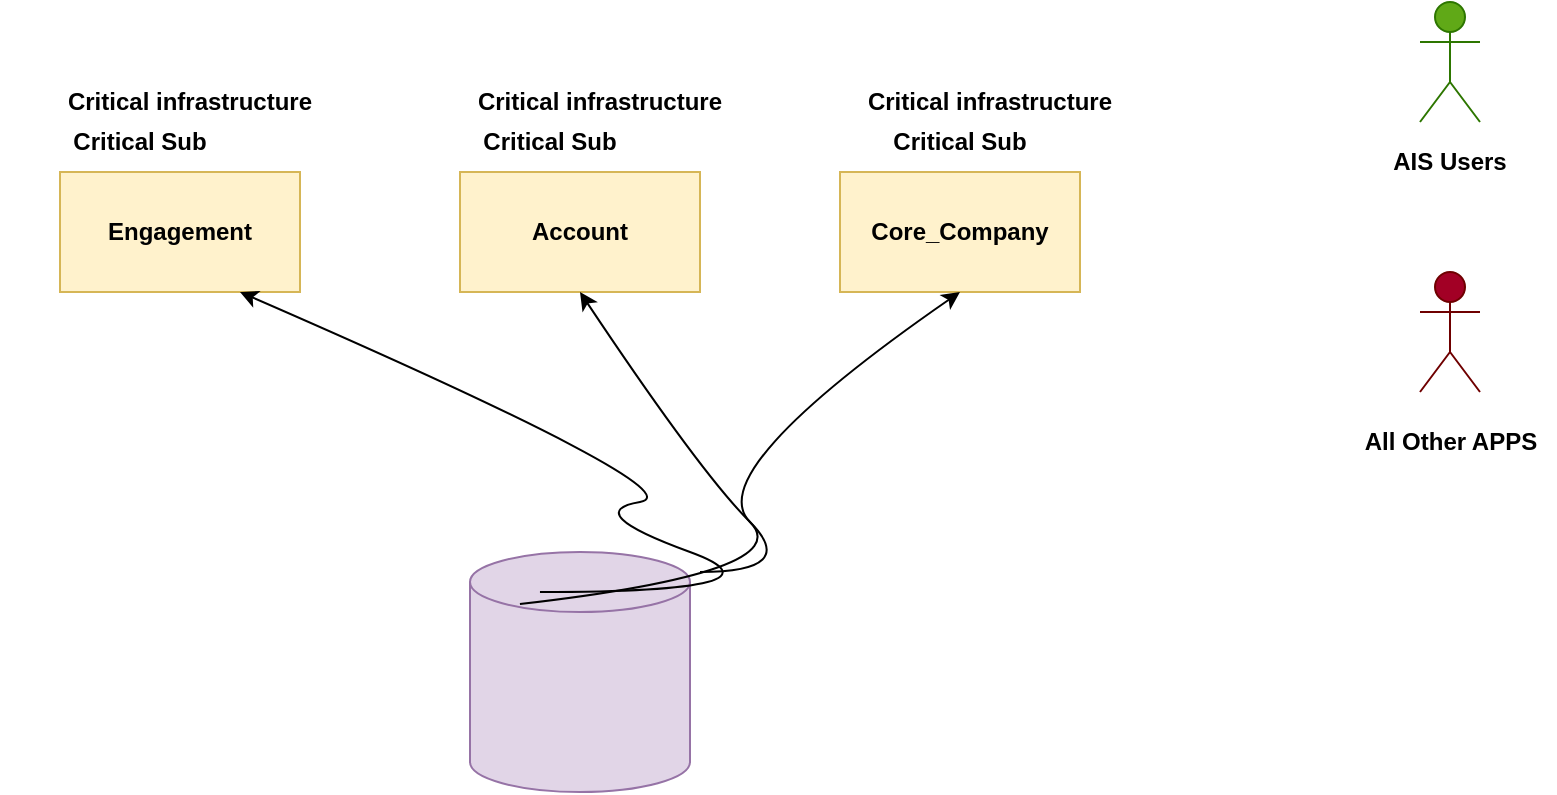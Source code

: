<mxfile version="22.0.4" type="github">
  <diagram name="Page-1" id="_L0Ep58sSLtaiLvCrgYz">
    <mxGraphModel dx="1066" dy="571" grid="1" gridSize="10" guides="1" tooltips="1" connect="1" arrows="1" fold="1" page="1" pageScale="1" pageWidth="850" pageHeight="1100" math="0" shadow="0">
      <root>
        <mxCell id="0" />
        <mxCell id="1" parent="0" />
        <mxCell id="tGqfKUbqPckBpceEdP5W-1" value="" style="shape=cylinder3;whiteSpace=wrap;html=1;boundedLbl=1;backgroundOutline=1;size=15;fillColor=#e1d5e7;strokeColor=#9673a6;" vertex="1" parent="1">
          <mxGeometry x="285" y="310" width="110" height="120" as="geometry" />
        </mxCell>
        <mxCell id="tGqfKUbqPckBpceEdP5W-2" value="&lt;b&gt;Engagement&lt;/b&gt;" style="rounded=0;whiteSpace=wrap;html=1;fillColor=#fff2cc;strokeColor=#d6b656;" vertex="1" parent="1">
          <mxGeometry x="80" y="120" width="120" height="60" as="geometry" />
        </mxCell>
        <mxCell id="tGqfKUbqPckBpceEdP5W-3" value="&lt;b&gt;Account&lt;/b&gt;" style="rounded=0;whiteSpace=wrap;html=1;fillColor=#fff2cc;strokeColor=#d6b656;" vertex="1" parent="1">
          <mxGeometry x="280" y="120" width="120" height="60" as="geometry" />
        </mxCell>
        <mxCell id="tGqfKUbqPckBpceEdP5W-4" value="&lt;b&gt;Core_Company&lt;/b&gt;" style="rounded=0;whiteSpace=wrap;html=1;fillColor=#fff2cc;strokeColor=#d6b656;" vertex="1" parent="1">
          <mxGeometry x="470" y="120" width="120" height="60" as="geometry" />
        </mxCell>
        <mxCell id="tGqfKUbqPckBpceEdP5W-5" value="" style="curved=1;endArrow=classic;html=1;rounded=0;entryX=0.5;entryY=1;entryDx=0;entryDy=0;exitX=0.227;exitY=0.217;exitDx=0;exitDy=0;exitPerimeter=0;" edge="1" parent="1" source="tGqfKUbqPckBpceEdP5W-1" target="tGqfKUbqPckBpceEdP5W-3">
          <mxGeometry width="50" height="50" relative="1" as="geometry">
            <mxPoint x="400" y="320" as="sourcePoint" />
            <mxPoint x="450" y="270" as="targetPoint" />
            <Array as="points">
              <mxPoint x="450" y="320" />
              <mxPoint x="400" y="270" />
            </Array>
          </mxGeometry>
        </mxCell>
        <mxCell id="tGqfKUbqPckBpceEdP5W-7" value="" style="curved=1;endArrow=classic;html=1;rounded=0;entryX=0.75;entryY=1;entryDx=0;entryDy=0;exitX=0.318;exitY=0.167;exitDx=0;exitDy=0;exitPerimeter=0;" edge="1" parent="1" source="tGqfKUbqPckBpceEdP5W-1" target="tGqfKUbqPckBpceEdP5W-2">
          <mxGeometry width="50" height="50" relative="1" as="geometry">
            <mxPoint x="400" y="330" as="sourcePoint" />
            <mxPoint x="140" y="190" as="targetPoint" />
            <Array as="points">
              <mxPoint x="450" y="330" />
              <mxPoint x="340" y="290" />
              <mxPoint x="400" y="280" />
            </Array>
          </mxGeometry>
        </mxCell>
        <mxCell id="tGqfKUbqPckBpceEdP5W-8" value="" style="curved=1;endArrow=classic;html=1;rounded=0;entryX=0.5;entryY=1;entryDx=0;entryDy=0;" edge="1" parent="1" target="tGqfKUbqPckBpceEdP5W-4">
          <mxGeometry width="50" height="50" relative="1" as="geometry">
            <mxPoint x="400" y="320" as="sourcePoint" />
            <mxPoint x="450" y="270" as="targetPoint" />
            <Array as="points">
              <mxPoint x="450" y="320" />
              <mxPoint x="400" y="270" />
            </Array>
          </mxGeometry>
        </mxCell>
        <mxCell id="tGqfKUbqPckBpceEdP5W-9" value="&lt;b&gt;Critical infrastructure&lt;/b&gt;" style="text;html=1;strokeColor=none;fillColor=none;align=center;verticalAlign=middle;whiteSpace=wrap;rounded=0;" vertex="1" parent="1">
          <mxGeometry x="80" y="70" width="130" height="30" as="geometry" />
        </mxCell>
        <mxCell id="tGqfKUbqPckBpceEdP5W-10" value="&lt;b&gt;Critical Sub&lt;/b&gt;" style="text;html=1;strokeColor=none;fillColor=none;align=center;verticalAlign=middle;whiteSpace=wrap;rounded=0;" vertex="1" parent="1">
          <mxGeometry x="255" y="90" width="140" height="30" as="geometry" />
        </mxCell>
        <mxCell id="tGqfKUbqPckBpceEdP5W-11" value="Actor" style="shape=umlActor;verticalLabelPosition=bottom;verticalAlign=top;html=1;outlineConnect=0;fillColor=#60a917;fontColor=#ffffff;strokeColor=#2D7600;" vertex="1" parent="1">
          <mxGeometry x="760" y="35" width="30" height="60" as="geometry" />
        </mxCell>
        <mxCell id="tGqfKUbqPckBpceEdP5W-12" value="Actor" style="shape=umlActor;verticalLabelPosition=bottom;verticalAlign=top;html=1;outlineConnect=0;fillColor=#a20025;fontColor=#ffffff;strokeColor=#6F0000;" vertex="1" parent="1">
          <mxGeometry x="760" y="170" width="30" height="60" as="geometry" />
        </mxCell>
        <mxCell id="tGqfKUbqPckBpceEdP5W-17" value="&lt;b&gt;All Other APPS&lt;/b&gt;" style="text;html=1;strokeColor=none;fillColor=none;align=center;verticalAlign=middle;whiteSpace=wrap;rounded=0;" vertex="1" parent="1">
          <mxGeometry x="722.5" y="240" width="105" height="30" as="geometry" />
        </mxCell>
        <mxCell id="tGqfKUbqPckBpceEdP5W-18" value="&lt;b&gt;AIS Users&lt;/b&gt;" style="text;html=1;strokeColor=none;fillColor=none;align=center;verticalAlign=middle;whiteSpace=wrap;rounded=0;" vertex="1" parent="1">
          <mxGeometry x="745" y="100" width="60" height="30" as="geometry" />
        </mxCell>
        <mxCell id="tGqfKUbqPckBpceEdP5W-21" value="&lt;b&gt;Critical infrastructure&lt;/b&gt;" style="text;html=1;strokeColor=none;fillColor=none;align=center;verticalAlign=middle;whiteSpace=wrap;rounded=0;" vertex="1" parent="1">
          <mxGeometry x="285" y="70" width="130" height="30" as="geometry" />
        </mxCell>
        <mxCell id="tGqfKUbqPckBpceEdP5W-22" value="&lt;b&gt;Critical Sub&lt;/b&gt;" style="text;html=1;strokeColor=none;fillColor=none;align=center;verticalAlign=middle;whiteSpace=wrap;rounded=0;" vertex="1" parent="1">
          <mxGeometry x="50" y="90" width="140" height="30" as="geometry" />
        </mxCell>
        <mxCell id="tGqfKUbqPckBpceEdP5W-23" value="&lt;b&gt;Critical infrastructure&lt;/b&gt;" style="text;html=1;strokeColor=none;fillColor=none;align=center;verticalAlign=middle;whiteSpace=wrap;rounded=0;" vertex="1" parent="1">
          <mxGeometry x="480" y="70" width="130" height="30" as="geometry" />
        </mxCell>
        <mxCell id="tGqfKUbqPckBpceEdP5W-24" value="&lt;b&gt;Critical Sub&lt;/b&gt;" style="text;html=1;align=center;verticalAlign=middle;whiteSpace=wrap;rounded=0;" vertex="1" parent="1">
          <mxGeometry x="460" y="90" width="140" height="30" as="geometry" />
        </mxCell>
      </root>
    </mxGraphModel>
  </diagram>
</mxfile>
